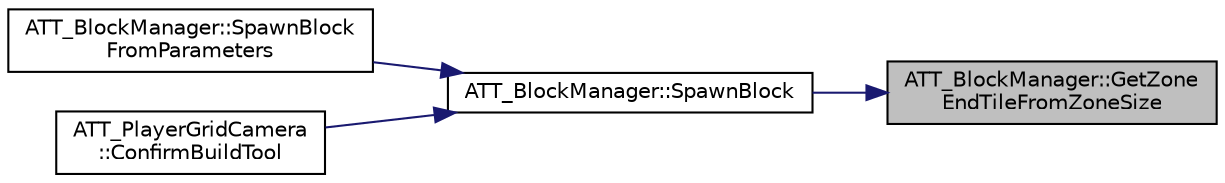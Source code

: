 digraph "ATT_BlockManager::GetZoneEndTileFromZoneSize"
{
 // LATEX_PDF_SIZE
  edge [fontname="Helvetica",fontsize="10",labelfontname="Helvetica",labelfontsize="10"];
  node [fontname="Helvetica",fontsize="10",shape=record];
  rankdir="RL";
  Node49 [label="ATT_BlockManager::GetZone\lEndTileFromZoneSize",height=0.2,width=0.4,color="black", fillcolor="grey75", style="filled", fontcolor="black",tooltip="Returns the TileID of the corner tile opposite to tileA in a zone defined by parameters (see top of p..."];
  Node49 -> Node50 [dir="back",color="midnightblue",fontsize="10",style="solid"];
  Node50 [label="ATT_BlockManager::SpawnBlock",height=0.2,width=0.4,color="black", fillcolor="white", style="filled",URL="$class_a_t_t___block_manager.html#a5276646c418b0ef0a3fa7253144bbc74",tooltip="Calculate the zone used by the block & assign the tile arrays to the block."];
  Node50 -> Node51 [dir="back",color="midnightblue",fontsize="10",style="solid"];
  Node51 [label="ATT_BlockManager::SpawnBlock\lFromParameters",height=0.2,width=0.4,color="black", fillcolor="white", style="filled",URL="$class_a_t_t___block_manager.html#a38f27c6297567c4120a09b103b18d7fe",tooltip="Gets a random blockID corresponding to parameters in the data table."];
  Node50 -> Node52 [dir="back",color="midnightblue",fontsize="10",style="solid"];
  Node52 [label="ATT_PlayerGridCamera\l::ConfirmBuildTool",height=0.2,width=0.4,color="black", fillcolor="white", style="filled",URL="$class_a_t_t___player_grid_camera.html#aca622600a2b7f3a52b001c34a0da537b",tooltip="Finalises the block building or zone building process."];
}
